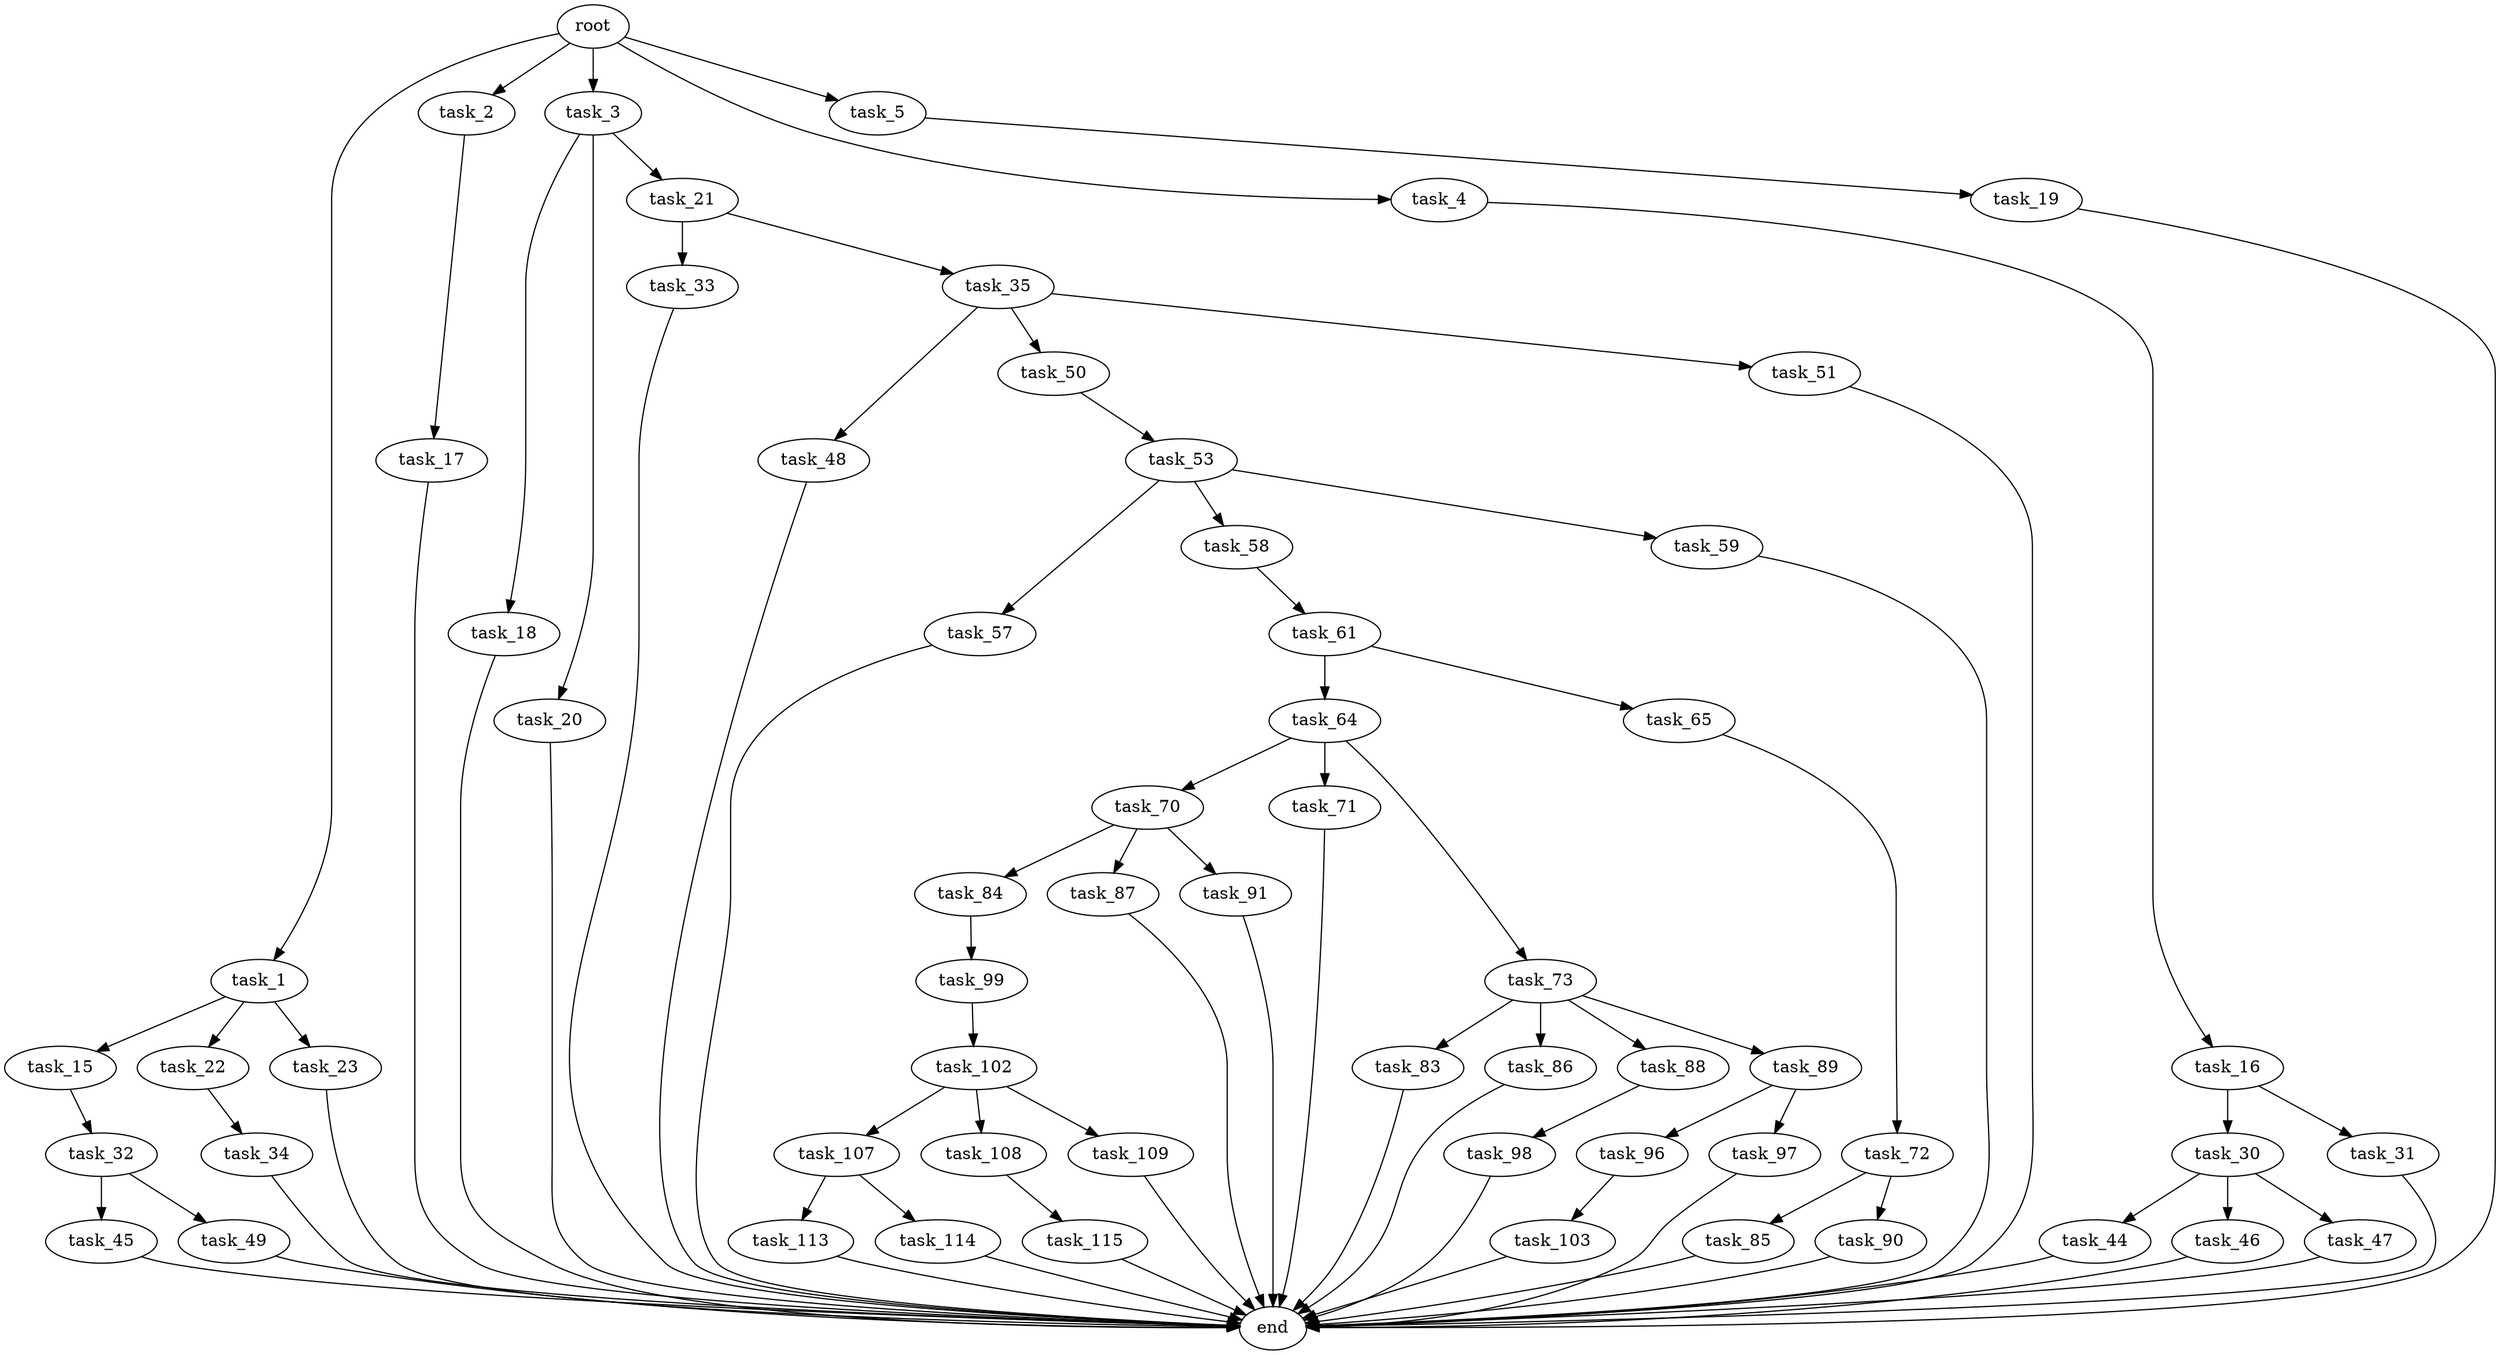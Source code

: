 digraph G {
  root [size="0.000000"];
  task_1 [size="686440921952.000000"];
  task_2 [size="39768200911.000000"];
  task_3 [size="549755813888.000000"];
  task_4 [size="111819563010.000000"];
  task_5 [size="10607940700.000000"];
  task_15 [size="164416709881.000000"];
  task_16 [size="30607608903.000000"];
  task_17 [size="1073741824000.000000"];
  task_18 [size="134217728000.000000"];
  task_19 [size="502978812.000000"];
  task_20 [size="68719476736.000000"];
  task_21 [size="38813184050.000000"];
  task_22 [size="1073741824000.000000"];
  task_23 [size="15026645236.000000"];
  task_30 [size="782757789696.000000"];
  task_31 [size="334488817551.000000"];
  task_32 [size="440902079892.000000"];
  task_33 [size="641612600977.000000"];
  task_34 [size="8589934592.000000"];
  task_35 [size="368293445632.000000"];
  task_44 [size="84375261209.000000"];
  task_45 [size="736138223498.000000"];
  task_46 [size="4438448137.000000"];
  task_47 [size="231928233984.000000"];
  task_48 [size="231928233984.000000"];
  task_49 [size="73609472925.000000"];
  task_50 [size="1523256406.000000"];
  task_51 [size="134217728000.000000"];
  task_53 [size="5498570719.000000"];
  task_57 [size="305834849298.000000"];
  task_58 [size="102885063010.000000"];
  task_59 [size="231928233984.000000"];
  task_61 [size="1073741824000.000000"];
  task_64 [size="134217728000.000000"];
  task_65 [size="76092976497.000000"];
  task_70 [size="25822850478.000000"];
  task_71 [size="28991029248.000000"];
  task_72 [size="10794717167.000000"];
  task_73 [size="45674227867.000000"];
  task_83 [size="42747739429.000000"];
  task_84 [size="134217728000.000000"];
  task_85 [size="14284289597.000000"];
  task_86 [size="3978834896.000000"];
  task_87 [size="160347115139.000000"];
  task_88 [size="26422753772.000000"];
  task_89 [size="265235353107.000000"];
  task_90 [size="198358031645.000000"];
  task_91 [size="549755813888.000000"];
  task_96 [size="231928233984.000000"];
  task_97 [size="8589934592.000000"];
  task_98 [size="171513478231.000000"];
  task_99 [size="17329051280.000000"];
  task_102 [size="9201825397.000000"];
  task_103 [size="8589934592.000000"];
  task_107 [size="22683532063.000000"];
  task_108 [size="1073741824000.000000"];
  task_109 [size="10233389595.000000"];
  task_113 [size="21379186589.000000"];
  task_114 [size="28991029248.000000"];
  task_115 [size="553018457470.000000"];
  end [size="0.000000"];

  root -> task_1 [size="1.000000"];
  root -> task_2 [size="1.000000"];
  root -> task_3 [size="1.000000"];
  root -> task_4 [size="1.000000"];
  root -> task_5 [size="1.000000"];
  task_1 -> task_15 [size="679477248.000000"];
  task_1 -> task_22 [size="679477248.000000"];
  task_1 -> task_23 [size="679477248.000000"];
  task_2 -> task_17 [size="75497472.000000"];
  task_3 -> task_18 [size="536870912.000000"];
  task_3 -> task_20 [size="536870912.000000"];
  task_3 -> task_21 [size="536870912.000000"];
  task_4 -> task_16 [size="75497472.000000"];
  task_5 -> task_19 [size="411041792.000000"];
  task_15 -> task_32 [size="209715200.000000"];
  task_16 -> task_30 [size="134217728.000000"];
  task_16 -> task_31 [size="134217728.000000"];
  task_17 -> end [size="1.000000"];
  task_18 -> end [size="1.000000"];
  task_19 -> end [size="1.000000"];
  task_20 -> end [size="1.000000"];
  task_21 -> task_33 [size="33554432.000000"];
  task_21 -> task_35 [size="33554432.000000"];
  task_22 -> task_34 [size="838860800.000000"];
  task_23 -> end [size="1.000000"];
  task_30 -> task_44 [size="679477248.000000"];
  task_30 -> task_46 [size="679477248.000000"];
  task_30 -> task_47 [size="679477248.000000"];
  task_31 -> end [size="1.000000"];
  task_32 -> task_45 [size="411041792.000000"];
  task_32 -> task_49 [size="411041792.000000"];
  task_33 -> end [size="1.000000"];
  task_34 -> end [size="1.000000"];
  task_35 -> task_48 [size="411041792.000000"];
  task_35 -> task_50 [size="411041792.000000"];
  task_35 -> task_51 [size="411041792.000000"];
  task_44 -> end [size="1.000000"];
  task_45 -> end [size="1.000000"];
  task_46 -> end [size="1.000000"];
  task_47 -> end [size="1.000000"];
  task_48 -> end [size="1.000000"];
  task_49 -> end [size="1.000000"];
  task_50 -> task_53 [size="33554432.000000"];
  task_51 -> end [size="1.000000"];
  task_53 -> task_57 [size="411041792.000000"];
  task_53 -> task_58 [size="411041792.000000"];
  task_53 -> task_59 [size="411041792.000000"];
  task_57 -> end [size="1.000000"];
  task_58 -> task_61 [size="134217728.000000"];
  task_59 -> end [size="1.000000"];
  task_61 -> task_64 [size="838860800.000000"];
  task_61 -> task_65 [size="838860800.000000"];
  task_64 -> task_70 [size="209715200.000000"];
  task_64 -> task_71 [size="209715200.000000"];
  task_64 -> task_73 [size="209715200.000000"];
  task_65 -> task_72 [size="75497472.000000"];
  task_70 -> task_84 [size="679477248.000000"];
  task_70 -> task_87 [size="679477248.000000"];
  task_70 -> task_91 [size="679477248.000000"];
  task_71 -> end [size="1.000000"];
  task_72 -> task_85 [size="411041792.000000"];
  task_72 -> task_90 [size="411041792.000000"];
  task_73 -> task_83 [size="134217728.000000"];
  task_73 -> task_86 [size="134217728.000000"];
  task_73 -> task_88 [size="134217728.000000"];
  task_73 -> task_89 [size="134217728.000000"];
  task_83 -> end [size="1.000000"];
  task_84 -> task_99 [size="209715200.000000"];
  task_85 -> end [size="1.000000"];
  task_86 -> end [size="1.000000"];
  task_87 -> end [size="1.000000"];
  task_88 -> task_98 [size="536870912.000000"];
  task_89 -> task_96 [size="411041792.000000"];
  task_89 -> task_97 [size="411041792.000000"];
  task_90 -> end [size="1.000000"];
  task_91 -> end [size="1.000000"];
  task_96 -> task_103 [size="301989888.000000"];
  task_97 -> end [size="1.000000"];
  task_98 -> end [size="1.000000"];
  task_99 -> task_102 [size="536870912.000000"];
  task_102 -> task_107 [size="301989888.000000"];
  task_102 -> task_108 [size="301989888.000000"];
  task_102 -> task_109 [size="301989888.000000"];
  task_103 -> end [size="1.000000"];
  task_107 -> task_113 [size="838860800.000000"];
  task_107 -> task_114 [size="838860800.000000"];
  task_108 -> task_115 [size="838860800.000000"];
  task_109 -> end [size="1.000000"];
  task_113 -> end [size="1.000000"];
  task_114 -> end [size="1.000000"];
  task_115 -> end [size="1.000000"];
}
